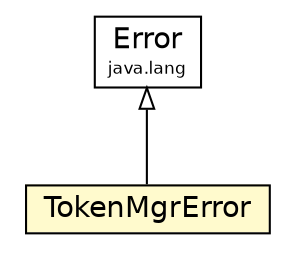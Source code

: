 #!/usr/local/bin/dot
#
# Class diagram 
# Generated by UMLGraph version R5_6_6-1-g9240c4 (http://www.umlgraph.org/)
#

digraph G {
	edge [fontname="Helvetica",fontsize=10,labelfontname="Helvetica",labelfontsize=10];
	node [fontname="Helvetica",fontsize=10,shape=plaintext];
	nodesep=0.25;
	ranksep=0.5;
	// npl.parser.TokenMgrError
	c12568 [label=<<table title="npl.parser.TokenMgrError" border="0" cellborder="1" cellspacing="0" cellpadding="2" port="p" bgcolor="lemonChiffon" href="./TokenMgrError.html">
		<tr><td><table border="0" cellspacing="0" cellpadding="1">
<tr><td align="center" balign="center"> TokenMgrError </td></tr>
		</table></td></tr>
		</table>>, URL="./TokenMgrError.html", fontname="Helvetica", fontcolor="black", fontsize=14.0];
	//npl.parser.TokenMgrError extends java.lang.Error
	c12597:p -> c12568:p [dir=back,arrowtail=empty];
	// java.lang.Error
	c12597 [label=<<table title="java.lang.Error" border="0" cellborder="1" cellspacing="0" cellpadding="2" port="p" href="http://java.sun.com/j2se/1.4.2/docs/api/java/lang/Error.html">
		<tr><td><table border="0" cellspacing="0" cellpadding="1">
<tr><td align="center" balign="center"> Error </td></tr>
<tr><td align="center" balign="center"><font point-size="8.0"> java.lang </font></td></tr>
		</table></td></tr>
		</table>>, URL="http://java.sun.com/j2se/1.4.2/docs/api/java/lang/Error.html", fontname="Helvetica", fontcolor="black", fontsize=14.0];
}

